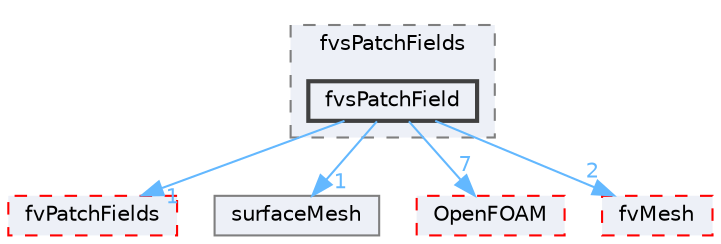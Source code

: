 digraph "src/finiteVolume/fields/fvsPatchFields/fvsPatchField"
{
 // LATEX_PDF_SIZE
  bgcolor="transparent";
  edge [fontname=Helvetica,fontsize=10,labelfontname=Helvetica,labelfontsize=10];
  node [fontname=Helvetica,fontsize=10,shape=box,height=0.2,width=0.4];
  compound=true
  subgraph clusterdir_807b34448f78de7c3bc4530ef499b703 {
    graph [ bgcolor="#edf0f7", pencolor="grey50", label="fvsPatchFields", fontname=Helvetica,fontsize=10 style="filled,dashed", URL="dir_807b34448f78de7c3bc4530ef499b703.html",tooltip=""]
  dir_f8fc54ccdbdfd051989b9c9b77557e92 [label="fvsPatchField", fillcolor="#edf0f7", color="grey25", style="filled,bold", URL="dir_f8fc54ccdbdfd051989b9c9b77557e92.html",tooltip=""];
  }
  dir_a5850494bc77049b2a182260f0d1f703 [label="fvPatchFields", fillcolor="#edf0f7", color="red", style="filled,dashed", URL="dir_a5850494bc77049b2a182260f0d1f703.html",tooltip=""];
  dir_fdafd3b59310328ee40a940c9419d4db [label="surfaceMesh", fillcolor="#edf0f7", color="grey50", style="filled", URL="dir_fdafd3b59310328ee40a940c9419d4db.html",tooltip=""];
  dir_c5473ff19b20e6ec4dfe5c310b3778a8 [label="OpenFOAM", fillcolor="#edf0f7", color="red", style="filled,dashed", URL="dir_c5473ff19b20e6ec4dfe5c310b3778a8.html",tooltip=""];
  dir_c382fa095c9c33d8673c0dd60aaef275 [label="fvMesh", fillcolor="#edf0f7", color="red", style="filled,dashed", URL="dir_c382fa095c9c33d8673c0dd60aaef275.html",tooltip=""];
  dir_f8fc54ccdbdfd051989b9c9b77557e92->dir_a5850494bc77049b2a182260f0d1f703 [headlabel="1", labeldistance=1.5 headhref="dir_001572_001567.html" href="dir_001572_001567.html" color="steelblue1" fontcolor="steelblue1"];
  dir_f8fc54ccdbdfd051989b9c9b77557e92->dir_c382fa095c9c33d8673c0dd60aaef275 [headlabel="2", labeldistance=1.5 headhref="dir_001572_001544.html" href="dir_001572_001544.html" color="steelblue1" fontcolor="steelblue1"];
  dir_f8fc54ccdbdfd051989b9c9b77557e92->dir_c5473ff19b20e6ec4dfe5c310b3778a8 [headlabel="7", labeldistance=1.5 headhref="dir_001572_002695.html" href="dir_001572_002695.html" color="steelblue1" fontcolor="steelblue1"];
  dir_f8fc54ccdbdfd051989b9c9b77557e92->dir_fdafd3b59310328ee40a940c9419d4db [headlabel="1", labeldistance=1.5 headhref="dir_001572_003854.html" href="dir_001572_003854.html" color="steelblue1" fontcolor="steelblue1"];
}
